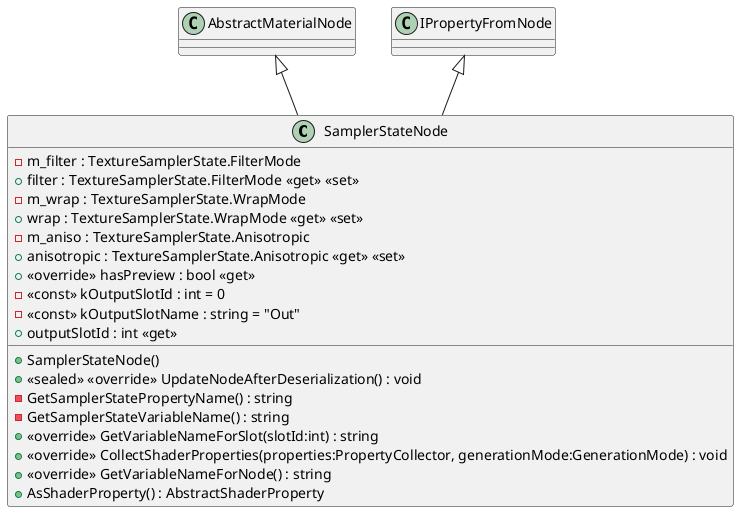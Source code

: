 @startuml
class SamplerStateNode {
    - m_filter : TextureSamplerState.FilterMode
    + filter : TextureSamplerState.FilterMode <<get>> <<set>>
    - m_wrap : TextureSamplerState.WrapMode
    + wrap : TextureSamplerState.WrapMode <<get>> <<set>>
    - m_aniso : TextureSamplerState.Anisotropic
    + anisotropic : TextureSamplerState.Anisotropic <<get>> <<set>>
    + SamplerStateNode()
    + <<override>> hasPreview : bool <<get>>
    - <<const>> kOutputSlotId : int = 0
    - <<const>> kOutputSlotName : string = "Out"
    + <<sealed>> <<override>> UpdateNodeAfterDeserialization() : void
    - GetSamplerStatePropertyName() : string
    - GetSamplerStateVariableName() : string
    + <<override>> GetVariableNameForSlot(slotId:int) : string
    + <<override>> CollectShaderProperties(properties:PropertyCollector, generationMode:GenerationMode) : void
    + <<override>> GetVariableNameForNode() : string
    + AsShaderProperty() : AbstractShaderProperty
    + outputSlotId : int <<get>>
}
AbstractMaterialNode <|-- SamplerStateNode
IPropertyFromNode <|-- SamplerStateNode
@enduml
